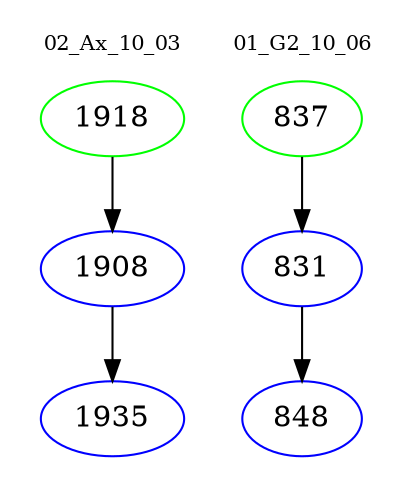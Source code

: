 digraph{
subgraph cluster_0 {
color = white
label = "02_Ax_10_03";
fontsize=10;
T0_1918 [label="1918", color="green"]
T0_1918 -> T0_1908 [color="black"]
T0_1908 [label="1908", color="blue"]
T0_1908 -> T0_1935 [color="black"]
T0_1935 [label="1935", color="blue"]
}
subgraph cluster_1 {
color = white
label = "01_G2_10_06";
fontsize=10;
T1_837 [label="837", color="green"]
T1_837 -> T1_831 [color="black"]
T1_831 [label="831", color="blue"]
T1_831 -> T1_848 [color="black"]
T1_848 [label="848", color="blue"]
}
}

